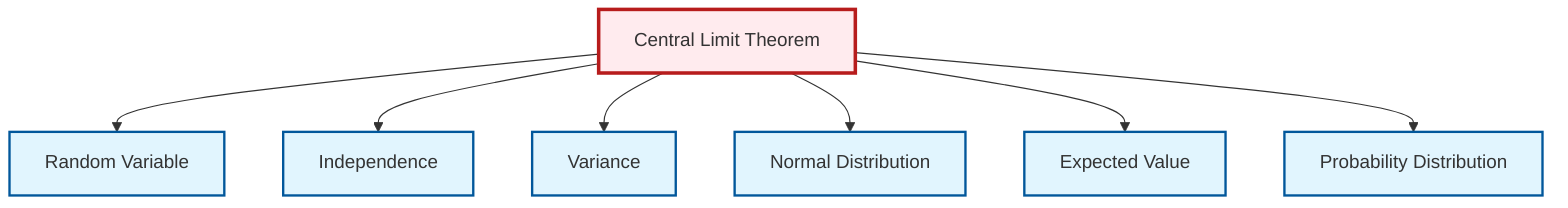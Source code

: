 graph TD
    classDef definition fill:#e1f5fe,stroke:#01579b,stroke-width:2px
    classDef theorem fill:#f3e5f5,stroke:#4a148c,stroke-width:2px
    classDef axiom fill:#fff3e0,stroke:#e65100,stroke-width:2px
    classDef example fill:#e8f5e9,stroke:#1b5e20,stroke-width:2px
    classDef current fill:#ffebee,stroke:#b71c1c,stroke-width:3px
    def-independence["Independence"]:::definition
    thm-central-limit["Central Limit Theorem"]:::theorem
    def-probability-distribution["Probability Distribution"]:::definition
    def-variance["Variance"]:::definition
    def-random-variable["Random Variable"]:::definition
    def-normal-distribution["Normal Distribution"]:::definition
    def-expectation["Expected Value"]:::definition
    thm-central-limit --> def-random-variable
    thm-central-limit --> def-independence
    thm-central-limit --> def-variance
    thm-central-limit --> def-normal-distribution
    thm-central-limit --> def-expectation
    thm-central-limit --> def-probability-distribution
    class thm-central-limit current